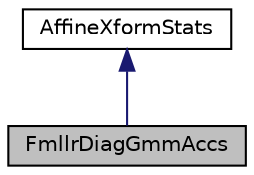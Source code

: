 digraph "FmllrDiagGmmAccs"
{
  edge [fontname="Helvetica",fontsize="10",labelfontname="Helvetica",labelfontsize="10"];
  node [fontname="Helvetica",fontsize="10",shape=record];
  Node0 [label="FmllrDiagGmmAccs",height=0.2,width=0.4,color="black", fillcolor="grey75", style="filled", fontcolor="black"];
  Node1 -> Node0 [dir="back",color="midnightblue",fontsize="10",style="solid",fontname="Helvetica"];
  Node1 [label="AffineXformStats",height=0.2,width=0.4,color="black", fillcolor="white", style="filled",URL="$classkaldi_1_1AffineXformStats.html"];
}
